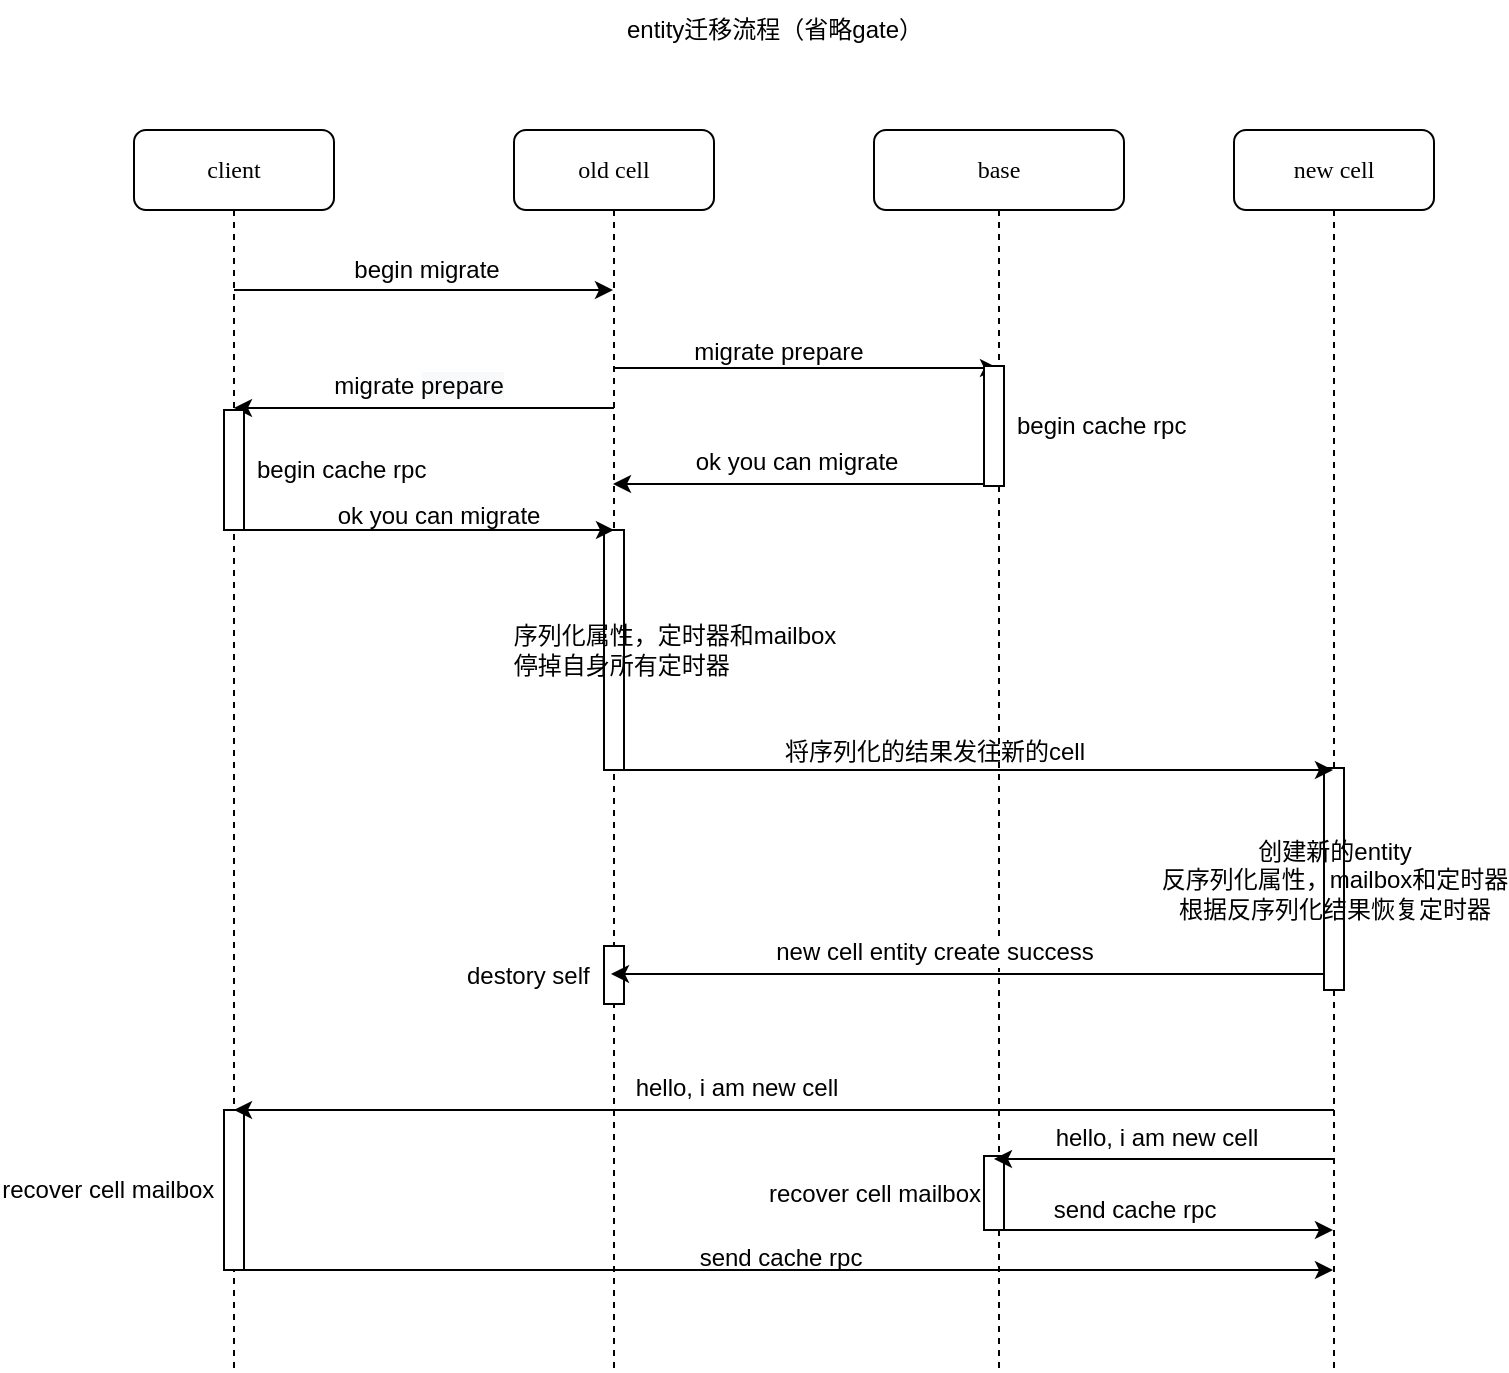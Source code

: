 <mxfile version="20.3.0" type="device"><diagram name="Page-1" id="13e1069c-82ec-6db2-03f1-153e76fe0fe0"><mxGraphModel dx="2170" dy="1383" grid="1" gridSize="10" guides="1" tooltips="1" connect="1" arrows="1" fold="1" page="1" pageScale="1" pageWidth="1100" pageHeight="850" background="none" math="0" shadow="0"><root><mxCell id="0"/><mxCell id="1" parent="0"/><mxCell id="7baba1c4bc27f4b0-2" value="old cell" style="shape=umlLifeline;perimeter=lifelinePerimeter;whiteSpace=wrap;html=1;container=1;collapsible=0;recursiveResize=0;outlineConnect=0;rounded=1;shadow=0;comic=0;labelBackgroundColor=none;strokeWidth=1;fontFamily=Verdana;fontSize=12;align=center;" parent="1" vertex="1"><mxGeometry x="420" y="95" width="100" height="620" as="geometry"/></mxCell><mxCell id="opqYPBr9ySjf7v5Vjz5I-24" value="" style="endArrow=classic;html=1;rounded=0;fontSize=12;" parent="7baba1c4bc27f4b0-2" edge="1"><mxGeometry width="50" height="50" relative="1" as="geometry"><mxPoint x="50" y="139" as="sourcePoint"/><mxPoint x="-140" y="139" as="targetPoint"/><Array as="points"><mxPoint x="-89.5" y="139"/></Array></mxGeometry></mxCell><mxCell id="opqYPBr9ySjf7v5Vjz5I-25" value="migrate&amp;nbsp;&lt;span style=&quot;background-color: rgb(248, 249, 250);&quot;&gt;prepare&lt;/span&gt;" style="edgeLabel;html=1;align=center;verticalAlign=middle;resizable=0;points=[];fontSize=12;" parent="opqYPBr9ySjf7v5Vjz5I-24" vertex="1" connectable="0"><mxGeometry x="0.161" y="-1" relative="1" as="geometry"><mxPoint x="12" y="-10" as="offset"/></mxGeometry></mxCell><mxCell id="opqYPBr9ySjf7v5Vjz5I-30" value="" style="endArrow=classic;html=1;rounded=0;fontSize=12;" parent="7baba1c4bc27f4b0-2" edge="1"><mxGeometry width="50" height="50" relative="1" as="geometry"><mxPoint x="239.5" y="177" as="sourcePoint"/><mxPoint x="49.5" y="177" as="targetPoint"/><Array as="points"><mxPoint x="100" y="177"/></Array></mxGeometry></mxCell><mxCell id="opqYPBr9ySjf7v5Vjz5I-31" value="ok you can migrate" style="edgeLabel;html=1;align=center;verticalAlign=middle;resizable=0;points=[];fontSize=12;" parent="opqYPBr9ySjf7v5Vjz5I-30" vertex="1" connectable="0"><mxGeometry x="0.161" y="-1" relative="1" as="geometry"><mxPoint x="12" y="-10" as="offset"/></mxGeometry></mxCell><mxCell id="LMfeUab9JNL1YFoPR-Qh-6" value="&amp;nbsp; &amp;nbsp; &amp;nbsp; &amp;nbsp; &amp;nbsp; &amp;nbsp; &amp;nbsp; &amp;nbsp; &amp;nbsp; 序列化属性，定时器和mailbox&lt;br&gt;&amp;nbsp; 停掉自身所有定时器" style="html=1;points=[];perimeter=orthogonalPerimeter;" vertex="1" parent="7baba1c4bc27f4b0-2"><mxGeometry x="45" y="200" width="10" height="120" as="geometry"/></mxCell><mxCell id="LMfeUab9JNL1YFoPR-Qh-18" value="destory self&amp;nbsp; &amp;nbsp; &amp;nbsp; &amp;nbsp; &amp;nbsp; &amp;nbsp; &amp;nbsp; &amp;nbsp; &amp;nbsp; &amp;nbsp; &amp;nbsp; &amp;nbsp; &amp;nbsp;&amp;nbsp;" style="html=1;points=[];perimeter=orthogonalPerimeter;" vertex="1" parent="7baba1c4bc27f4b0-2"><mxGeometry x="45" y="408" width="10" height="29" as="geometry"/></mxCell><mxCell id="7baba1c4bc27f4b0-3" value="base" style="shape=umlLifeline;perimeter=lifelinePerimeter;whiteSpace=wrap;html=1;container=1;collapsible=0;recursiveResize=0;outlineConnect=0;rounded=1;shadow=0;comic=0;labelBackgroundColor=none;strokeWidth=1;fontFamily=Verdana;fontSize=12;align=center;" parent="1" vertex="1"><mxGeometry x="600" y="95" width="125" height="620" as="geometry"/></mxCell><mxCell id="opqYPBr9ySjf7v5Vjz5I-15" value="" style="endArrow=classic;html=1;rounded=0;" parent="7baba1c4bc27f4b0-3" target="7baba1c4bc27f4b0-3" edge="1"><mxGeometry x="0.006" y="10" relative="1" as="geometry"><mxPoint x="-130" y="119" as="sourcePoint"/><mxPoint x="50" y="119" as="targetPoint"/><Array as="points"><mxPoint x="-59.5" y="119"/></Array><mxPoint as="offset"/></mxGeometry></mxCell><mxCell id="LMfeUab9JNL1YFoPR-Qh-2" value="&amp;nbsp; &amp;nbsp; &amp;nbsp; &amp;nbsp; &amp;nbsp; &amp;nbsp; &amp;nbsp; &amp;nbsp; &amp;nbsp; &amp;nbsp; &amp;nbsp; &amp;nbsp; &amp;nbsp; &amp;nbsp; &amp;nbsp; &amp;nbsp; begin cache rpc" style="html=1;points=[];perimeter=orthogonalPerimeter;" vertex="1" parent="7baba1c4bc27f4b0-3"><mxGeometry x="55" y="118" width="10" height="60" as="geometry"/></mxCell><mxCell id="LMfeUab9JNL1YFoPR-Qh-25" value="recover cell mailbox&amp;nbsp; &amp;nbsp; &amp;nbsp; &amp;nbsp; &amp;nbsp; &amp;nbsp; &amp;nbsp; &amp;nbsp; &amp;nbsp; &amp;nbsp; &amp;nbsp; &amp;nbsp; &amp;nbsp; &amp;nbsp; &amp;nbsp; &amp;nbsp; &amp;nbsp; &amp;nbsp;&amp;nbsp;&lt;br&gt;" style="html=1;points=[];perimeter=orthogonalPerimeter;" vertex="1" parent="7baba1c4bc27f4b0-3"><mxGeometry x="55" y="513" width="10" height="37" as="geometry"/></mxCell><mxCell id="LMfeUab9JNL1YFoPR-Qh-21" value="" style="endArrow=classic;html=1;rounded=0;fontSize=12;" edge="1" parent="7baba1c4bc27f4b0-3"><mxGeometry width="50" height="50" relative="1" as="geometry"><mxPoint x="230" y="514.5" as="sourcePoint"/><mxPoint x="60" y="514.5" as="targetPoint"/><Array as="points"><mxPoint x="90.5" y="514.5"/></Array></mxGeometry></mxCell><mxCell id="LMfeUab9JNL1YFoPR-Qh-22" value="hello, i am new cell" style="edgeLabel;html=1;align=center;verticalAlign=middle;resizable=0;points=[];fontSize=12;" vertex="1" connectable="0" parent="LMfeUab9JNL1YFoPR-Qh-21"><mxGeometry x="0.161" y="-1" relative="1" as="geometry"><mxPoint x="9" y="-10" as="offset"/></mxGeometry></mxCell><mxCell id="7baba1c4bc27f4b0-4" value="new cell" style="shape=umlLifeline;perimeter=lifelinePerimeter;whiteSpace=wrap;html=1;container=1;collapsible=0;recursiveResize=0;outlineConnect=0;rounded=1;shadow=0;comic=0;labelBackgroundColor=none;strokeWidth=1;fontFamily=Verdana;fontSize=12;align=center;" parent="1" vertex="1"><mxGeometry x="780" y="95" width="100" height="620" as="geometry"/></mxCell><mxCell id="LMfeUab9JNL1YFoPR-Qh-16" value="创建新的entity&lt;br&gt;反序列化属性，mailbox和定时器&lt;br&gt;根据反序列化结果恢复定时器" style="html=1;points=[];perimeter=orthogonalPerimeter;" vertex="1" parent="7baba1c4bc27f4b0-4"><mxGeometry x="45" y="319" width="10" height="111" as="geometry"/></mxCell><mxCell id="7baba1c4bc27f4b0-8" value="client" style="shape=umlLifeline;perimeter=lifelinePerimeter;whiteSpace=wrap;html=1;container=1;collapsible=0;recursiveResize=0;outlineConnect=0;rounded=1;shadow=0;comic=0;labelBackgroundColor=none;strokeWidth=1;fontFamily=Verdana;fontSize=12;align=center;" parent="1" vertex="1"><mxGeometry x="230" y="95" width="100" height="620" as="geometry"/></mxCell><mxCell id="opqYPBr9ySjf7v5Vjz5I-18" value="" style="endArrow=classic;html=1;rounded=0;" parent="7baba1c4bc27f4b0-8" edge="1"><mxGeometry x="0.006" y="10" relative="1" as="geometry"><mxPoint x="50" y="200" as="sourcePoint"/><mxPoint x="240" y="200" as="targetPoint"/><Array as="points"/><mxPoint as="offset"/></mxGeometry></mxCell><mxCell id="LMfeUab9JNL1YFoPR-Qh-3" value="&amp;nbsp; &amp;nbsp; &amp;nbsp; &amp;nbsp; &amp;nbsp; &amp;nbsp; &amp;nbsp; &amp;nbsp; &amp;nbsp; &amp;nbsp; &amp;nbsp; &amp;nbsp; &amp;nbsp; &amp;nbsp; &amp;nbsp; &amp;nbsp; begin cache rpc" style="html=1;points=[];perimeter=orthogonalPerimeter;" vertex="1" parent="7baba1c4bc27f4b0-8"><mxGeometry x="45" y="140" width="10" height="60" as="geometry"/></mxCell><mxCell id="LMfeUab9JNL1YFoPR-Qh-24" value="recover cell mailbox&amp;nbsp; &amp;nbsp; &amp;nbsp; &amp;nbsp; &amp;nbsp; &amp;nbsp; &amp;nbsp; &amp;nbsp; &amp;nbsp; &amp;nbsp; &amp;nbsp; &amp;nbsp; &amp;nbsp; &amp;nbsp; &amp;nbsp; &amp;nbsp; &amp;nbsp; &amp;nbsp; &amp;nbsp;&amp;nbsp;" style="html=1;points=[];perimeter=orthogonalPerimeter;" vertex="1" parent="7baba1c4bc27f4b0-8"><mxGeometry x="45" y="490" width="10" height="80" as="geometry"/></mxCell><mxCell id="opqYPBr9ySjf7v5Vjz5I-12" value="&lt;font style=&quot;font-size: 12px;&quot;&gt;begin migrate&lt;/font&gt;" style="endArrow=classic;html=1;rounded=0;" parent="1" source="7baba1c4bc27f4b0-8" target="7baba1c4bc27f4b0-2" edge="1"><mxGeometry x="0.006" y="10" relative="1" as="geometry"><mxPoint x="330" y="185" as="sourcePoint"/><mxPoint x="430" y="185" as="targetPoint"/><Array as="points"><mxPoint x="360" y="175"/></Array><mxPoint as="offset"/></mxGeometry></mxCell><mxCell id="opqYPBr9ySjf7v5Vjz5I-16" value="migrate prepare" style="text;html=1;align=center;verticalAlign=middle;resizable=0;points=[];autosize=1;strokeColor=none;fillColor=none;" parent="1" vertex="1"><mxGeometry x="497" y="191" width="110" height="30" as="geometry"/></mxCell><mxCell id="opqYPBr9ySjf7v5Vjz5I-21" value="ok you can migrate" style="text;html=1;align=center;verticalAlign=middle;resizable=0;points=[];autosize=1;strokeColor=none;fillColor=none;" parent="1" vertex="1"><mxGeometry x="322" y="273" width="120" height="30" as="geometry"/></mxCell><mxCell id="opqYPBr9ySjf7v5Vjz5I-28" value="" style="endArrow=classic;html=1;rounded=0;" parent="1" edge="1"><mxGeometry x="0.006" y="10" relative="1" as="geometry"><mxPoint x="470" y="415" as="sourcePoint"/><mxPoint x="829.5" y="415" as="targetPoint"/><Array as="points"><mxPoint x="540.5" y="415"/></Array><mxPoint as="offset"/></mxGeometry></mxCell><mxCell id="opqYPBr9ySjf7v5Vjz5I-42" value="" style="endArrow=classic;html=1;rounded=0;fontSize=12;" parent="1" source="LMfeUab9JNL1YFoPR-Qh-16" edge="1"><mxGeometry width="50" height="50" relative="1" as="geometry"><mxPoint x="790" y="517" as="sourcePoint"/><mxPoint x="468.5" y="517" as="targetPoint"/><Array as="points"><mxPoint x="519" y="517"/></Array></mxGeometry></mxCell><mxCell id="opqYPBr9ySjf7v5Vjz5I-43" value="new cell entity create success" style="edgeLabel;html=1;align=center;verticalAlign=middle;resizable=0;points=[];fontSize=12;" parent="opqYPBr9ySjf7v5Vjz5I-42" vertex="1" connectable="0"><mxGeometry x="0.161" y="-1" relative="1" as="geometry"><mxPoint x="12" y="-10" as="offset"/></mxGeometry></mxCell><mxCell id="LMfeUab9JNL1YFoPR-Qh-1" value="entity迁移流程（省略gate）" style="text;html=1;align=center;verticalAlign=middle;resizable=0;points=[];autosize=1;strokeColor=none;fillColor=none;" vertex="1" parent="1"><mxGeometry x="465" y="30" width="170" height="30" as="geometry"/></mxCell><mxCell id="LMfeUab9JNL1YFoPR-Qh-15" value="将序列化的结果发往新的cell" style="text;html=1;align=center;verticalAlign=middle;resizable=0;points=[];autosize=1;strokeColor=none;fillColor=none;" vertex="1" parent="1"><mxGeometry x="545" y="391" width="170" height="30" as="geometry"/></mxCell><mxCell id="LMfeUab9JNL1YFoPR-Qh-19" value="" style="endArrow=classic;html=1;rounded=0;fontSize=12;" edge="1" parent="1" target="7baba1c4bc27f4b0-8"><mxGeometry width="50" height="50" relative="1" as="geometry"><mxPoint x="830" y="585" as="sourcePoint"/><mxPoint x="660" y="585" as="targetPoint"/><Array as="points"><mxPoint x="690.5" y="585"/></Array></mxGeometry></mxCell><mxCell id="LMfeUab9JNL1YFoPR-Qh-20" value="hello, i am new cell" style="edgeLabel;html=1;align=center;verticalAlign=middle;resizable=0;points=[];fontSize=12;" vertex="1" connectable="0" parent="LMfeUab9JNL1YFoPR-Qh-19"><mxGeometry x="0.161" y="-1" relative="1" as="geometry"><mxPoint x="20" y="-10" as="offset"/></mxGeometry></mxCell><mxCell id="LMfeUab9JNL1YFoPR-Qh-27" value="" style="endArrow=classic;html=1;rounded=0;" edge="1" parent="1" target="7baba1c4bc27f4b0-4"><mxGeometry x="0.006" y="10" relative="1" as="geometry"><mxPoint x="280" y="665" as="sourcePoint"/><mxPoint x="639.5" y="665" as="targetPoint"/><Array as="points"><mxPoint x="350.5" y="665"/></Array><mxPoint as="offset"/></mxGeometry></mxCell><mxCell id="LMfeUab9JNL1YFoPR-Qh-28" value="send cache rpc" style="text;html=1;align=center;verticalAlign=middle;resizable=0;points=[];autosize=1;strokeColor=none;fillColor=none;" vertex="1" parent="1"><mxGeometry x="503" y="644" width="100" height="30" as="geometry"/></mxCell><mxCell id="LMfeUab9JNL1YFoPR-Qh-29" value="" style="endArrow=classic;html=1;rounded=0;" edge="1" parent="1"><mxGeometry x="0.006" y="10" relative="1" as="geometry"><mxPoint x="660" y="645" as="sourcePoint"/><mxPoint x="829.5" y="645" as="targetPoint"/><Array as="points"/><mxPoint as="offset"/></mxGeometry></mxCell><mxCell id="LMfeUab9JNL1YFoPR-Qh-30" value="send cache rpc" style="text;html=1;align=center;verticalAlign=middle;resizable=0;points=[];autosize=1;strokeColor=none;fillColor=none;" vertex="1" parent="1"><mxGeometry x="680" y="620" width="100" height="30" as="geometry"/></mxCell></root></mxGraphModel></diagram></mxfile>